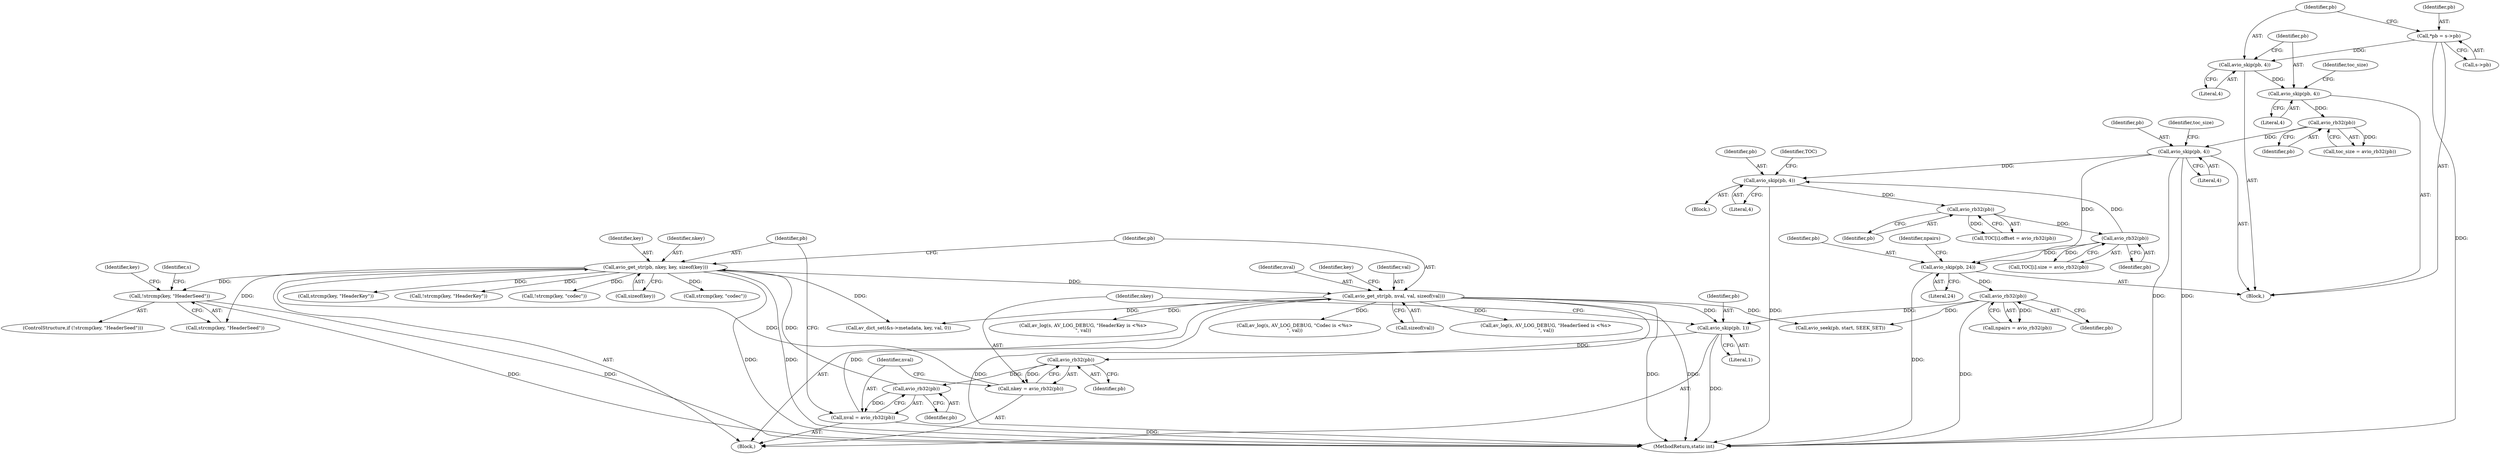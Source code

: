 digraph "0_FFmpeg_ed188f6dcdf0935c939ed813cf8745d50742014b@API" {
"1000308" [label="(Call,!strcmp(key, \"HeaderSeed\"))"];
"1000276" [label="(Call,avio_get_str(pb, nkey, key, sizeof(key)))"];
"1000274" [label="(Call,avio_rb32(pb))"];
"1000270" [label="(Call,avio_rb32(pb))"];
"1000265" [label="(Call,avio_skip(pb, 1))"];
"1000237" [label="(Call,avio_rb32(pb))"];
"1000232" [label="(Call,avio_skip(pb, 24))"];
"1000194" [label="(Call,avio_skip(pb, 4))"];
"1000192" [label="(Call,avio_rb32(pb))"];
"1000187" [label="(Call,avio_skip(pb, 4))"];
"1000184" [label="(Call,avio_skip(pb, 4))"];
"1000177" [label="(Call,*pb = s->pb)"];
"1000230" [label="(Call,avio_rb32(pb))"];
"1000222" [label="(Call,avio_rb32(pb))"];
"1000213" [label="(Call,avio_skip(pb, 4))"];
"1000282" [label="(Call,avio_get_str(pb, nval, val, sizeof(val)))"];
"1000272" [label="(Call,nval = avio_rb32(pb))"];
"1000268" [label="(Call,nkey = avio_rb32(pb))"];
"1000285" [label="(Identifier,val)"];
"1000284" [label="(Identifier,nval)"];
"1000199" [label="(Identifier,toc_size)"];
"1000291" [label="(Identifier,key)"];
"1000128" [label="(Block,)"];
"1000177" [label="(Call,*pb = s->pb)"];
"1000277" [label="(Identifier,pb)"];
"1000238" [label="(Identifier,pb)"];
"1000267" [label="(Literal,1)"];
"1000212" [label="(Block,)"];
"1000178" [label="(Identifier,pb)"];
"1000282" [label="(Call,avio_get_str(pb, nval, val, sizeof(val)))"];
"1000761" [label="(Call,avio_seek(pb, start, SEEK_SET))"];
"1000283" [label="(Identifier,pb)"];
"1000307" [label="(ControlStructure,if (!strcmp(key, \"HeaderSeed\")))"];
"1000276" [label="(Call,avio_get_str(pb, nkey, key, sizeof(key)))"];
"1000269" [label="(Identifier,nkey)"];
"1000232" [label="(Call,avio_skip(pb, 24))"];
"1000223" [label="(Identifier,pb)"];
"1000273" [label="(Identifier,nval)"];
"1000270" [label="(Call,avio_rb32(pb))"];
"1000224" [label="(Call,TOC[i].size = avio_rb32(pb))"];
"1000194" [label="(Call,avio_skip(pb, 4))"];
"1000184" [label="(Call,avio_skip(pb, 4))"];
"1000189" [label="(Literal,4)"];
"1000214" [label="(Identifier,pb)"];
"1000325" [label="(Call,strcmp(key, \"HeaderKey\"))"];
"1000275" [label="(Identifier,pb)"];
"1000278" [label="(Identifier,nkey)"];
"1000324" [label="(Call,!strcmp(key, \"HeaderKey\"))"];
"1000265" [label="(Call,avio_skip(pb, 1))"];
"1000235" [label="(Call,npairs = avio_rb32(pb))"];
"1000326" [label="(Identifier,key)"];
"1000233" [label="(Identifier,pb)"];
"1000289" [label="(Call,!strcmp(key, \"codec\"))"];
"1000213" [label="(Call,avio_skip(pb, 4))"];
"1000187" [label="(Call,avio_skip(pb, 4))"];
"1000266" [label="(Identifier,pb)"];
"1000179" [label="(Call,s->pb)"];
"1000271" [label="(Identifier,pb)"];
"1000191" [label="(Identifier,toc_size)"];
"1000216" [label="(Call,TOC[i].offset = avio_rb32(pb))"];
"1000280" [label="(Call,sizeof(key))"];
"1000222" [label="(Call,avio_rb32(pb))"];
"1000236" [label="(Identifier,npairs)"];
"1000231" [label="(Identifier,pb)"];
"1000219" [label="(Identifier,TOC)"];
"1000254" [label="(Block,)"];
"1000190" [label="(Call,toc_size = avio_rb32(pb))"];
"1000196" [label="(Literal,4)"];
"1000308" [label="(Call,!strcmp(key, \"HeaderSeed\"))"];
"1000279" [label="(Identifier,key)"];
"1000237" [label="(Call,avio_rb32(pb))"];
"1000314" [label="(Identifier,s)"];
"1000215" [label="(Literal,4)"];
"1000309" [label="(Call,strcmp(key, \"HeaderSeed\"))"];
"1000272" [label="(Call,nval = avio_rb32(pb))"];
"1000193" [label="(Identifier,pb)"];
"1000188" [label="(Identifier,pb)"];
"1000294" [label="(Call,av_log(s, AV_LOG_DEBUG, \"Codec is <%s>\n\", val))"];
"1000286" [label="(Call,sizeof(val))"];
"1000192" [label="(Call,avio_rb32(pb))"];
"1000313" [label="(Call,av_log(s, AV_LOG_DEBUG, \"HeaderSeed is <%s>\n\", val))"];
"1000234" [label="(Literal,24)"];
"1000230" [label="(Call,avio_rb32(pb))"];
"1000268" [label="(Call,nkey = avio_rb32(pb))"];
"1000877" [label="(MethodReturn,static int)"];
"1000195" [label="(Identifier,pb)"];
"1000329" [label="(Call,av_log(s, AV_LOG_DEBUG, \"HeaderKey is <%s>\n\", val))"];
"1000185" [label="(Identifier,pb)"];
"1000274" [label="(Call,avio_rb32(pb))"];
"1000290" [label="(Call,strcmp(key, \"codec\"))"];
"1000386" [label="(Call,av_dict_set(&s->metadata, key, val, 0))"];
"1000186" [label="(Literal,4)"];
"1000308" -> "1000307"  [label="AST: "];
"1000308" -> "1000309"  [label="CFG: "];
"1000309" -> "1000308"  [label="AST: "];
"1000314" -> "1000308"  [label="CFG: "];
"1000326" -> "1000308"  [label="CFG: "];
"1000308" -> "1000877"  [label="DDG: "];
"1000308" -> "1000877"  [label="DDG: "];
"1000276" -> "1000308"  [label="DDG: "];
"1000276" -> "1000254"  [label="AST: "];
"1000276" -> "1000280"  [label="CFG: "];
"1000277" -> "1000276"  [label="AST: "];
"1000278" -> "1000276"  [label="AST: "];
"1000279" -> "1000276"  [label="AST: "];
"1000280" -> "1000276"  [label="AST: "];
"1000283" -> "1000276"  [label="CFG: "];
"1000276" -> "1000877"  [label="DDG: "];
"1000276" -> "1000877"  [label="DDG: "];
"1000274" -> "1000276"  [label="DDG: "];
"1000268" -> "1000276"  [label="DDG: "];
"1000276" -> "1000282"  [label="DDG: "];
"1000276" -> "1000289"  [label="DDG: "];
"1000276" -> "1000290"  [label="DDG: "];
"1000276" -> "1000309"  [label="DDG: "];
"1000276" -> "1000324"  [label="DDG: "];
"1000276" -> "1000325"  [label="DDG: "];
"1000276" -> "1000386"  [label="DDG: "];
"1000274" -> "1000272"  [label="AST: "];
"1000274" -> "1000275"  [label="CFG: "];
"1000275" -> "1000274"  [label="AST: "];
"1000272" -> "1000274"  [label="CFG: "];
"1000274" -> "1000272"  [label="DDG: "];
"1000270" -> "1000274"  [label="DDG: "];
"1000270" -> "1000268"  [label="AST: "];
"1000270" -> "1000271"  [label="CFG: "];
"1000271" -> "1000270"  [label="AST: "];
"1000268" -> "1000270"  [label="CFG: "];
"1000270" -> "1000268"  [label="DDG: "];
"1000265" -> "1000270"  [label="DDG: "];
"1000265" -> "1000254"  [label="AST: "];
"1000265" -> "1000267"  [label="CFG: "];
"1000266" -> "1000265"  [label="AST: "];
"1000267" -> "1000265"  [label="AST: "];
"1000269" -> "1000265"  [label="CFG: "];
"1000265" -> "1000877"  [label="DDG: "];
"1000237" -> "1000265"  [label="DDG: "];
"1000282" -> "1000265"  [label="DDG: "];
"1000237" -> "1000235"  [label="AST: "];
"1000237" -> "1000238"  [label="CFG: "];
"1000238" -> "1000237"  [label="AST: "];
"1000235" -> "1000237"  [label="CFG: "];
"1000237" -> "1000877"  [label="DDG: "];
"1000237" -> "1000235"  [label="DDG: "];
"1000232" -> "1000237"  [label="DDG: "];
"1000237" -> "1000761"  [label="DDG: "];
"1000232" -> "1000128"  [label="AST: "];
"1000232" -> "1000234"  [label="CFG: "];
"1000233" -> "1000232"  [label="AST: "];
"1000234" -> "1000232"  [label="AST: "];
"1000236" -> "1000232"  [label="CFG: "];
"1000232" -> "1000877"  [label="DDG: "];
"1000194" -> "1000232"  [label="DDG: "];
"1000230" -> "1000232"  [label="DDG: "];
"1000194" -> "1000128"  [label="AST: "];
"1000194" -> "1000196"  [label="CFG: "];
"1000195" -> "1000194"  [label="AST: "];
"1000196" -> "1000194"  [label="AST: "];
"1000199" -> "1000194"  [label="CFG: "];
"1000194" -> "1000877"  [label="DDG: "];
"1000194" -> "1000877"  [label="DDG: "];
"1000192" -> "1000194"  [label="DDG: "];
"1000194" -> "1000213"  [label="DDG: "];
"1000192" -> "1000190"  [label="AST: "];
"1000192" -> "1000193"  [label="CFG: "];
"1000193" -> "1000192"  [label="AST: "];
"1000190" -> "1000192"  [label="CFG: "];
"1000192" -> "1000190"  [label="DDG: "];
"1000187" -> "1000192"  [label="DDG: "];
"1000187" -> "1000128"  [label="AST: "];
"1000187" -> "1000189"  [label="CFG: "];
"1000188" -> "1000187"  [label="AST: "];
"1000189" -> "1000187"  [label="AST: "];
"1000191" -> "1000187"  [label="CFG: "];
"1000184" -> "1000187"  [label="DDG: "];
"1000184" -> "1000128"  [label="AST: "];
"1000184" -> "1000186"  [label="CFG: "];
"1000185" -> "1000184"  [label="AST: "];
"1000186" -> "1000184"  [label="AST: "];
"1000188" -> "1000184"  [label="CFG: "];
"1000177" -> "1000184"  [label="DDG: "];
"1000177" -> "1000128"  [label="AST: "];
"1000177" -> "1000179"  [label="CFG: "];
"1000178" -> "1000177"  [label="AST: "];
"1000179" -> "1000177"  [label="AST: "];
"1000185" -> "1000177"  [label="CFG: "];
"1000177" -> "1000877"  [label="DDG: "];
"1000230" -> "1000224"  [label="AST: "];
"1000230" -> "1000231"  [label="CFG: "];
"1000231" -> "1000230"  [label="AST: "];
"1000224" -> "1000230"  [label="CFG: "];
"1000230" -> "1000213"  [label="DDG: "];
"1000230" -> "1000224"  [label="DDG: "];
"1000222" -> "1000230"  [label="DDG: "];
"1000222" -> "1000216"  [label="AST: "];
"1000222" -> "1000223"  [label="CFG: "];
"1000223" -> "1000222"  [label="AST: "];
"1000216" -> "1000222"  [label="CFG: "];
"1000222" -> "1000216"  [label="DDG: "];
"1000213" -> "1000222"  [label="DDG: "];
"1000213" -> "1000212"  [label="AST: "];
"1000213" -> "1000215"  [label="CFG: "];
"1000214" -> "1000213"  [label="AST: "];
"1000215" -> "1000213"  [label="AST: "];
"1000219" -> "1000213"  [label="CFG: "];
"1000213" -> "1000877"  [label="DDG: "];
"1000282" -> "1000254"  [label="AST: "];
"1000282" -> "1000286"  [label="CFG: "];
"1000283" -> "1000282"  [label="AST: "];
"1000284" -> "1000282"  [label="AST: "];
"1000285" -> "1000282"  [label="AST: "];
"1000286" -> "1000282"  [label="AST: "];
"1000291" -> "1000282"  [label="CFG: "];
"1000282" -> "1000877"  [label="DDG: "];
"1000282" -> "1000877"  [label="DDG: "];
"1000282" -> "1000877"  [label="DDG: "];
"1000272" -> "1000282"  [label="DDG: "];
"1000282" -> "1000294"  [label="DDG: "];
"1000282" -> "1000313"  [label="DDG: "];
"1000282" -> "1000329"  [label="DDG: "];
"1000282" -> "1000386"  [label="DDG: "];
"1000282" -> "1000761"  [label="DDG: "];
"1000272" -> "1000254"  [label="AST: "];
"1000273" -> "1000272"  [label="AST: "];
"1000277" -> "1000272"  [label="CFG: "];
"1000272" -> "1000877"  [label="DDG: "];
"1000268" -> "1000254"  [label="AST: "];
"1000269" -> "1000268"  [label="AST: "];
"1000273" -> "1000268"  [label="CFG: "];
}
